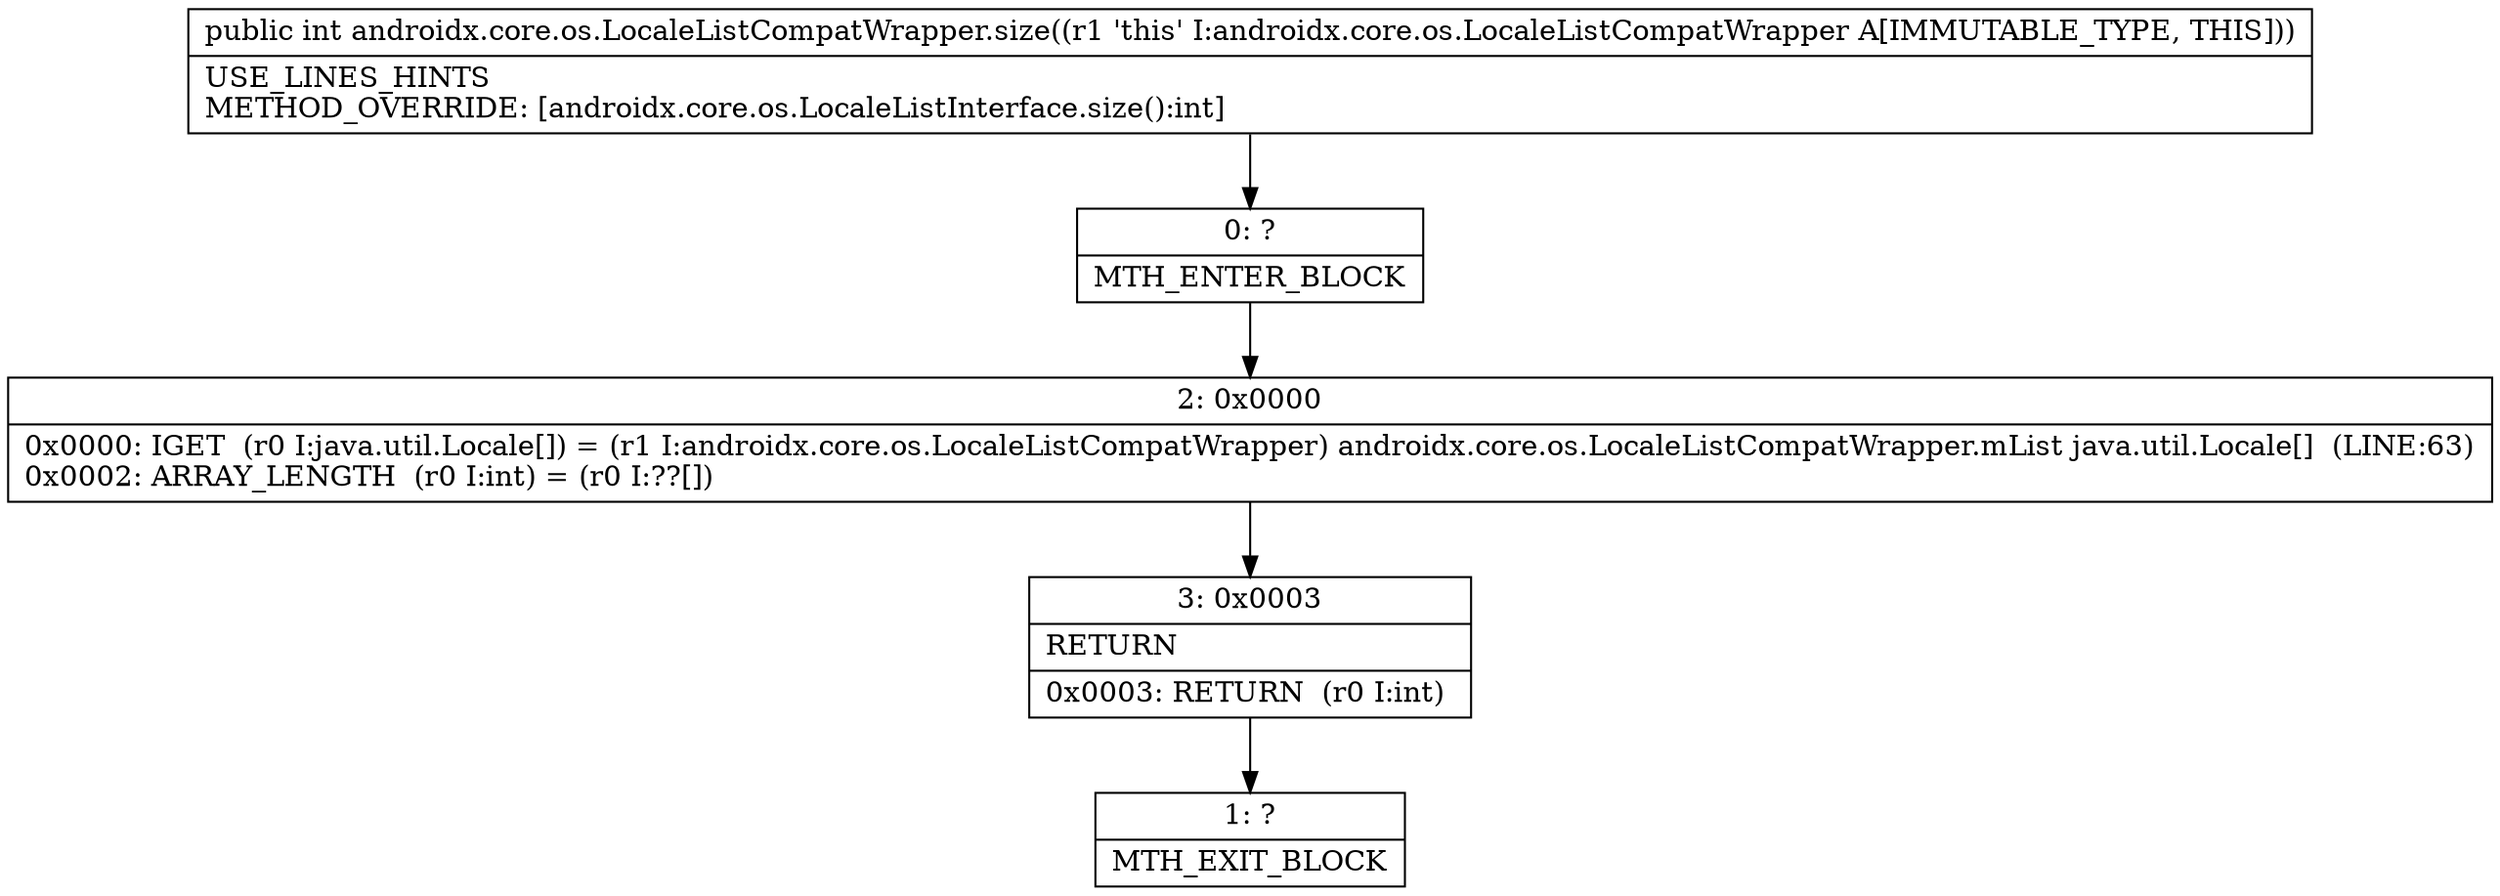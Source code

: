 digraph "CFG forandroidx.core.os.LocaleListCompatWrapper.size()I" {
Node_0 [shape=record,label="{0\:\ ?|MTH_ENTER_BLOCK\l}"];
Node_2 [shape=record,label="{2\:\ 0x0000|0x0000: IGET  (r0 I:java.util.Locale[]) = (r1 I:androidx.core.os.LocaleListCompatWrapper) androidx.core.os.LocaleListCompatWrapper.mList java.util.Locale[]  (LINE:63)\l0x0002: ARRAY_LENGTH  (r0 I:int) = (r0 I:??[]) \l}"];
Node_3 [shape=record,label="{3\:\ 0x0003|RETURN\l|0x0003: RETURN  (r0 I:int) \l}"];
Node_1 [shape=record,label="{1\:\ ?|MTH_EXIT_BLOCK\l}"];
MethodNode[shape=record,label="{public int androidx.core.os.LocaleListCompatWrapper.size((r1 'this' I:androidx.core.os.LocaleListCompatWrapper A[IMMUTABLE_TYPE, THIS]))  | USE_LINES_HINTS\lMETHOD_OVERRIDE: [androidx.core.os.LocaleListInterface.size():int]\l}"];
MethodNode -> Node_0;Node_0 -> Node_2;
Node_2 -> Node_3;
Node_3 -> Node_1;
}

